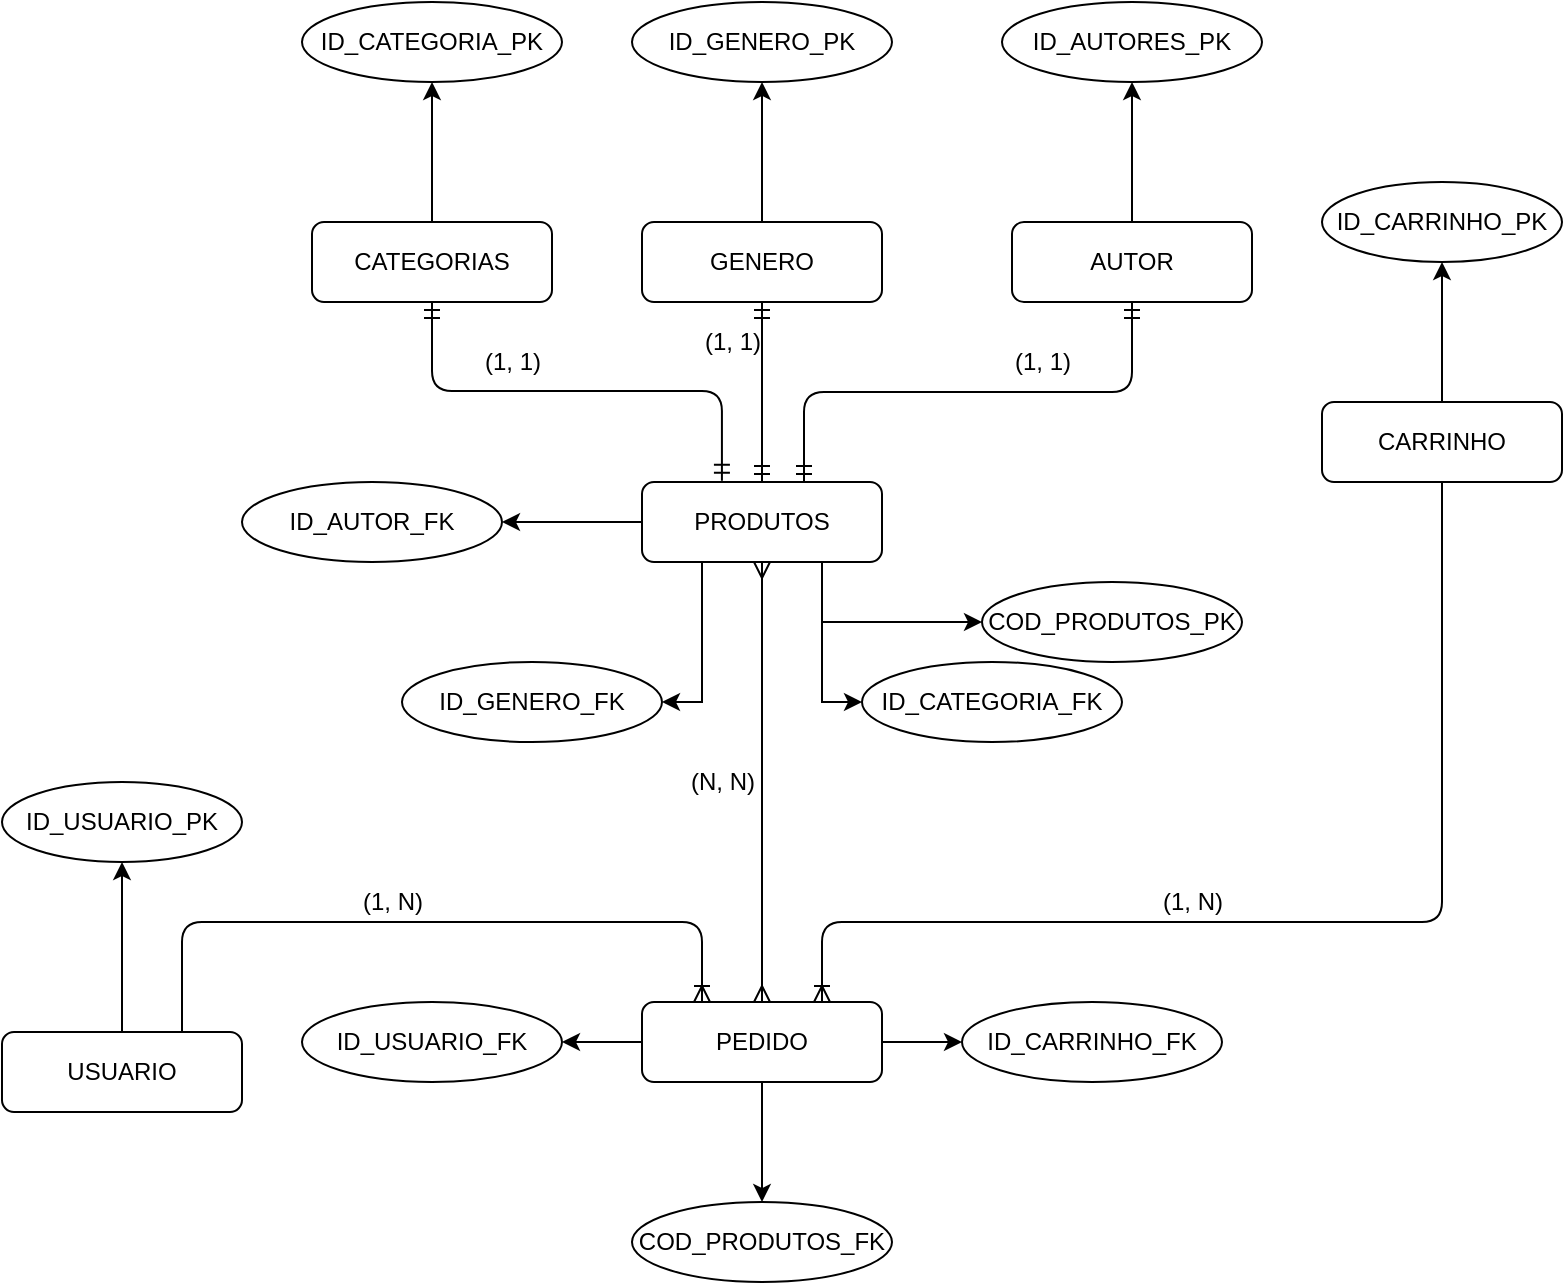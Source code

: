 <mxfile version="14.8.0" type="google"><diagram id="ArvL8e4FHtDHjD-2S27c" name="Page-1"><mxGraphModel dx="1378" dy="822" grid="1" gridSize="10" guides="1" tooltips="1" connect="1" arrows="1" fold="1" page="1" pageScale="1" pageWidth="827" pageHeight="1169" math="0" shadow="0"><root><mxCell id="0"/><mxCell id="1" parent="0"/><mxCell id="s8QN37yuY4O7BELqdEGy-1" style="edgeStyle=elbowEdgeStyle;rounded=0;orthogonalLoop=1;jettySize=auto;elbow=vertical;html=1;" edge="1" parent="1" source="s8QN37yuY4O7BELqdEGy-5" target="s8QN37yuY4O7BELqdEGy-24"><mxGeometry relative="1" as="geometry"/></mxCell><mxCell id="s8QN37yuY4O7BELqdEGy-2" style="edgeStyle=elbowEdgeStyle;rounded=0;orthogonalLoop=1;jettySize=auto;elbow=vertical;html=1;exitX=0.25;exitY=1;exitDx=0;exitDy=0;entryX=1;entryY=0.5;entryDx=0;entryDy=0;" edge="1" parent="1" source="s8QN37yuY4O7BELqdEGy-5" target="s8QN37yuY4O7BELqdEGy-22"><mxGeometry relative="1" as="geometry"><Array as="points"><mxPoint x="370" y="400"/></Array></mxGeometry></mxCell><mxCell id="s8QN37yuY4O7BELqdEGy-3" style="edgeStyle=elbowEdgeStyle;rounded=0;orthogonalLoop=1;jettySize=auto;elbow=vertical;html=1;exitX=0.75;exitY=1;exitDx=0;exitDy=0;entryX=0;entryY=0.5;entryDx=0;entryDy=0;" edge="1" parent="1" source="s8QN37yuY4O7BELqdEGy-5" target="s8QN37yuY4O7BELqdEGy-23"><mxGeometry relative="1" as="geometry"><Array as="points"><mxPoint x="430" y="400"/></Array></mxGeometry></mxCell><mxCell id="s8QN37yuY4O7BELqdEGy-4" style="edgeStyle=elbowEdgeStyle;rounded=0;orthogonalLoop=1;jettySize=auto;elbow=vertical;html=1;exitX=0.75;exitY=1;exitDx=0;exitDy=0;entryX=0;entryY=0.5;entryDx=0;entryDy=0;" edge="1" parent="1" source="s8QN37yuY4O7BELqdEGy-5" target="s8QN37yuY4O7BELqdEGy-21"><mxGeometry relative="1" as="geometry"><Array as="points"><mxPoint x="470" y="360"/><mxPoint x="460" y="350"/></Array></mxGeometry></mxCell><mxCell id="s8QN37yuY4O7BELqdEGy-5" value="PRODUTOS" style="rounded=1;whiteSpace=wrap;html=1;" vertex="1" parent="1"><mxGeometry x="340" y="290" width="120" height="40" as="geometry"/></mxCell><mxCell id="s8QN37yuY4O7BELqdEGy-6" style="edgeStyle=orthogonalEdgeStyle;rounded=0;orthogonalLoop=1;jettySize=auto;html=1;entryX=0.5;entryY=1;entryDx=0;entryDy=0;" edge="1" parent="1" source="s8QN37yuY4O7BELqdEGy-7" target="s8QN37yuY4O7BELqdEGy-8"><mxGeometry relative="1" as="geometry"/></mxCell><mxCell id="s8QN37yuY4O7BELqdEGy-7" value="USUARIO" style="rounded=1;whiteSpace=wrap;html=1;" vertex="1" parent="1"><mxGeometry x="20" y="565" width="120" height="40" as="geometry"/></mxCell><mxCell id="s8QN37yuY4O7BELqdEGy-8" value="ID_USUARIO_PK" style="ellipse;whiteSpace=wrap;html=1;" vertex="1" parent="1"><mxGeometry x="20" y="440" width="120" height="40" as="geometry"/></mxCell><mxCell id="s8QN37yuY4O7BELqdEGy-9" style="edgeStyle=orthogonalEdgeStyle;rounded=0;orthogonalLoop=1;jettySize=auto;html=1;entryX=0.5;entryY=1;entryDx=0;entryDy=0;" edge="1" parent="1" source="s8QN37yuY4O7BELqdEGy-10" target="s8QN37yuY4O7BELqdEGy-13"><mxGeometry relative="1" as="geometry"/></mxCell><mxCell id="s8QN37yuY4O7BELqdEGy-10" value="CATEGORIAS" style="rounded=1;whiteSpace=wrap;html=1;" vertex="1" parent="1"><mxGeometry x="175" y="160" width="120" height="40" as="geometry"/></mxCell><mxCell id="s8QN37yuY4O7BELqdEGy-11" style="edgeStyle=orthogonalEdgeStyle;rounded=0;orthogonalLoop=1;jettySize=auto;html=1;entryX=0.5;entryY=1;entryDx=0;entryDy=0;" edge="1" parent="1" source="s8QN37yuY4O7BELqdEGy-12" target="s8QN37yuY4O7BELqdEGy-14"><mxGeometry relative="1" as="geometry"/></mxCell><mxCell id="s8QN37yuY4O7BELqdEGy-12" value="GENERO" style="rounded=1;whiteSpace=wrap;html=1;" vertex="1" parent="1"><mxGeometry x="340" y="160" width="120" height="40" as="geometry"/></mxCell><mxCell id="s8QN37yuY4O7BELqdEGy-13" value="ID_CATEGORIA_PK" style="ellipse;whiteSpace=wrap;html=1;" vertex="1" parent="1"><mxGeometry x="170" y="50" width="130" height="40" as="geometry"/></mxCell><mxCell id="s8QN37yuY4O7BELqdEGy-14" value="ID_GENERO_PK" style="ellipse;whiteSpace=wrap;html=1;" vertex="1" parent="1"><mxGeometry x="335" y="50" width="130" height="40" as="geometry"/></mxCell><mxCell id="s8QN37yuY4O7BELqdEGy-15" style="edgeStyle=orthogonalEdgeStyle;rounded=0;orthogonalLoop=1;jettySize=auto;html=1;entryX=0.5;entryY=1;entryDx=0;entryDy=0;" edge="1" parent="1" source="s8QN37yuY4O7BELqdEGy-16" target="s8QN37yuY4O7BELqdEGy-17"><mxGeometry relative="1" as="geometry"/></mxCell><mxCell id="s8QN37yuY4O7BELqdEGy-16" value="AUTOR" style="rounded=1;whiteSpace=wrap;html=1;" vertex="1" parent="1"><mxGeometry x="525" y="160" width="120" height="40" as="geometry"/></mxCell><mxCell id="s8QN37yuY4O7BELqdEGy-17" value="ID_AUTORES_PK" style="ellipse;whiteSpace=wrap;html=1;" vertex="1" parent="1"><mxGeometry x="520" y="50" width="130" height="40" as="geometry"/></mxCell><mxCell id="s8QN37yuY4O7BELqdEGy-18" style="edgeStyle=orthogonalEdgeStyle;rounded=0;orthogonalLoop=1;jettySize=auto;html=1;entryX=0.5;entryY=1;entryDx=0;entryDy=0;" edge="1" parent="1" source="s8QN37yuY4O7BELqdEGy-19" target="s8QN37yuY4O7BELqdEGy-20"><mxGeometry relative="1" as="geometry"/></mxCell><mxCell id="s8QN37yuY4O7BELqdEGy-19" value="CARRINHO" style="rounded=1;whiteSpace=wrap;html=1;" vertex="1" parent="1"><mxGeometry x="680" y="250" width="120" height="40" as="geometry"/></mxCell><mxCell id="s8QN37yuY4O7BELqdEGy-20" value="ID_CARRINHO_PK" style="ellipse;whiteSpace=wrap;html=1;" vertex="1" parent="1"><mxGeometry x="680" y="140" width="120" height="40" as="geometry"/></mxCell><mxCell id="s8QN37yuY4O7BELqdEGy-21" value="COD_PRODUTOS_PK" style="ellipse;whiteSpace=wrap;html=1;" vertex="1" parent="1"><mxGeometry x="510" y="340" width="130" height="40" as="geometry"/></mxCell><mxCell id="s8QN37yuY4O7BELqdEGy-22" value="ID_GENERO_FK" style="ellipse;whiteSpace=wrap;html=1;" vertex="1" parent="1"><mxGeometry x="220" y="380" width="130" height="40" as="geometry"/></mxCell><mxCell id="s8QN37yuY4O7BELqdEGy-23" value="ID_CATEGORIA_FK" style="ellipse;whiteSpace=wrap;html=1;" vertex="1" parent="1"><mxGeometry x="450" y="380" width="130" height="40" as="geometry"/></mxCell><mxCell id="s8QN37yuY4O7BELqdEGy-24" value="ID_AUTOR_FK" style="ellipse;whiteSpace=wrap;html=1;" vertex="1" parent="1"><mxGeometry x="140" y="290" width="130" height="40" as="geometry"/></mxCell><mxCell id="s8QN37yuY4O7BELqdEGy-25" style="edgeStyle=orthogonalEdgeStyle;rounded=0;orthogonalLoop=1;jettySize=auto;html=1;entryX=1;entryY=0.5;entryDx=0;entryDy=0;" edge="1" parent="1" source="s8QN37yuY4O7BELqdEGy-28" target="s8QN37yuY4O7BELqdEGy-31"><mxGeometry relative="1" as="geometry"/></mxCell><mxCell id="s8QN37yuY4O7BELqdEGy-26" style="edgeStyle=orthogonalEdgeStyle;rounded=0;orthogonalLoop=1;jettySize=auto;html=1;entryX=0.5;entryY=0;entryDx=0;entryDy=0;" edge="1" parent="1" source="s8QN37yuY4O7BELqdEGy-28" target="s8QN37yuY4O7BELqdEGy-30"><mxGeometry relative="1" as="geometry"/></mxCell><mxCell id="s8QN37yuY4O7BELqdEGy-27" style="edgeStyle=elbowEdgeStyle;rounded=0;orthogonalLoop=1;jettySize=auto;elbow=vertical;html=1;entryX=0;entryY=0.5;entryDx=0;entryDy=0;" edge="1" parent="1" source="s8QN37yuY4O7BELqdEGy-28" target="s8QN37yuY4O7BELqdEGy-29"><mxGeometry relative="1" as="geometry"/></mxCell><mxCell id="s8QN37yuY4O7BELqdEGy-28" value="PEDIDO" style="rounded=1;whiteSpace=wrap;html=1;" vertex="1" parent="1"><mxGeometry x="340" y="550" width="120" height="40" as="geometry"/></mxCell><mxCell id="s8QN37yuY4O7BELqdEGy-29" value="ID_CARRINHO_FK" style="ellipse;whiteSpace=wrap;html=1;" vertex="1" parent="1"><mxGeometry x="500" y="550" width="130" height="40" as="geometry"/></mxCell><mxCell id="s8QN37yuY4O7BELqdEGy-30" value="COD_PRODUTOS_FK" style="ellipse;whiteSpace=wrap;html=1;" vertex="1" parent="1"><mxGeometry x="335" y="650" width="130" height="40" as="geometry"/></mxCell><mxCell id="s8QN37yuY4O7BELqdEGy-31" value="ID_USUARIO_FK" style="ellipse;whiteSpace=wrap;html=1;" vertex="1" parent="1"><mxGeometry x="170" y="550" width="130" height="40" as="geometry"/></mxCell><mxCell id="s8QN37yuY4O7BELqdEGy-32" value="" style="edgeStyle=elbowEdgeStyle;fontSize=12;html=1;endArrow=ERmandOne;startArrow=ERmandOne;entryX=0.5;entryY=1;entryDx=0;entryDy=0;elbow=vertical;exitX=0.333;exitY=-0.015;exitDx=0;exitDy=0;exitPerimeter=0;" edge="1" parent="1" source="s8QN37yuY4O7BELqdEGy-5" target="s8QN37yuY4O7BELqdEGy-10"><mxGeometry width="100" height="100" relative="1" as="geometry"><mxPoint x="370" y="270" as="sourcePoint"/><mxPoint x="320" y="220" as="targetPoint"/></mxGeometry></mxCell><mxCell id="s8QN37yuY4O7BELqdEGy-33" value="" style="edgeStyle=elbowEdgeStyle;fontSize=12;html=1;endArrow=ERmandOne;startArrow=ERmandOne;entryX=0.5;entryY=1;entryDx=0;entryDy=0;elbow=vertical;exitX=0.5;exitY=0;exitDx=0;exitDy=0;" edge="1" parent="1" source="s8QN37yuY4O7BELqdEGy-5" target="s8QN37yuY4O7BELqdEGy-12"><mxGeometry width="100" height="100" relative="1" as="geometry"><mxPoint x="380.0" y="300" as="sourcePoint"/><mxPoint x="245.0" y="210" as="targetPoint"/></mxGeometry></mxCell><mxCell id="s8QN37yuY4O7BELqdEGy-34" value="" style="edgeStyle=elbowEdgeStyle;fontSize=12;html=1;endArrow=ERmandOne;startArrow=ERmandOne;entryX=0.5;entryY=1;entryDx=0;entryDy=0;elbow=vertical;" edge="1" parent="1" target="s8QN37yuY4O7BELqdEGy-16"><mxGeometry width="100" height="100" relative="1" as="geometry"><mxPoint x="421" y="290" as="sourcePoint"/><mxPoint x="410.0" y="210" as="targetPoint"/></mxGeometry></mxCell><mxCell id="s8QN37yuY4O7BELqdEGy-35" value="" style="fontSize=12;html=1;endArrow=ERoneToMany;exitX=0.5;exitY=1;exitDx=0;exitDy=0;entryX=0.75;entryY=0;entryDx=0;entryDy=0;edgeStyle=elbowEdgeStyle;elbow=vertical;" edge="1" parent="1" source="s8QN37yuY4O7BELqdEGy-19" target="s8QN37yuY4O7BELqdEGy-28"><mxGeometry width="100" height="100" relative="1" as="geometry"><mxPoint x="320" y="560" as="sourcePoint"/><mxPoint x="420" y="460" as="targetPoint"/><Array as="points"><mxPoint x="650" y="510"/></Array></mxGeometry></mxCell><mxCell id="s8QN37yuY4O7BELqdEGy-36" value="" style="fontSize=12;html=1;endArrow=ERoneToMany;exitX=0.75;exitY=0;exitDx=0;exitDy=0;entryX=0.25;entryY=0;entryDx=0;entryDy=0;edgeStyle=elbowEdgeStyle;elbow=vertical;" edge="1" parent="1" source="s8QN37yuY4O7BELqdEGy-7" target="s8QN37yuY4O7BELqdEGy-28"><mxGeometry width="100" height="100" relative="1" as="geometry"><mxPoint x="750" y="300" as="sourcePoint"/><mxPoint x="540" y="560" as="targetPoint"/><Array as="points"><mxPoint x="250" y="510"/></Array></mxGeometry></mxCell><mxCell id="s8QN37yuY4O7BELqdEGy-37" value="(1, N)" style="text;html=1;align=center;verticalAlign=middle;resizable=0;points=[];autosize=1;strokeColor=none;" vertex="1" parent="1"><mxGeometry x="190" y="490" width="50" height="20" as="geometry"/></mxCell><mxCell id="s8QN37yuY4O7BELqdEGy-38" value="(N, N)" style="text;html=1;align=center;verticalAlign=middle;resizable=0;points=[];autosize=1;strokeColor=none;" vertex="1" parent="1"><mxGeometry x="355" y="430" width="50" height="20" as="geometry"/></mxCell><mxCell id="s8QN37yuY4O7BELqdEGy-39" value="(1, N)" style="text;html=1;align=center;verticalAlign=middle;resizable=0;points=[];autosize=1;strokeColor=none;" vertex="1" parent="1"><mxGeometry x="590" y="490" width="50" height="20" as="geometry"/></mxCell><mxCell id="s8QN37yuY4O7BELqdEGy-40" value="(1, 1)" style="text;html=1;align=center;verticalAlign=middle;resizable=0;points=[];autosize=1;strokeColor=none;" vertex="1" parent="1"><mxGeometry x="520" y="220" width="40" height="20" as="geometry"/></mxCell><mxCell id="s8QN37yuY4O7BELqdEGy-41" value="(1, 1)" style="text;html=1;align=center;verticalAlign=middle;resizable=0;points=[];autosize=1;strokeColor=none;" vertex="1" parent="1"><mxGeometry x="365" y="210" width="40" height="20" as="geometry"/></mxCell><mxCell id="s8QN37yuY4O7BELqdEGy-42" value="(1, 1)" style="text;html=1;align=center;verticalAlign=middle;resizable=0;points=[];autosize=1;strokeColor=none;" vertex="1" parent="1"><mxGeometry x="255" y="220" width="40" height="20" as="geometry"/></mxCell><mxCell id="s8QN37yuY4O7BELqdEGy-43" value="" style="edgeStyle=elbowEdgeStyle;fontSize=12;html=1;endArrow=ERmany;startArrow=ERmany;entryX=0.5;entryY=1;entryDx=0;entryDy=0;exitX=0.5;exitY=0;exitDx=0;exitDy=0;" edge="1" parent="1" source="s8QN37yuY4O7BELqdEGy-28" target="s8QN37yuY4O7BELqdEGy-5"><mxGeometry width="100" height="100" relative="1" as="geometry"><mxPoint x="390" y="530" as="sourcePoint"/><mxPoint x="490" y="430" as="targetPoint"/></mxGeometry></mxCell></root></mxGraphModel></diagram></mxfile>